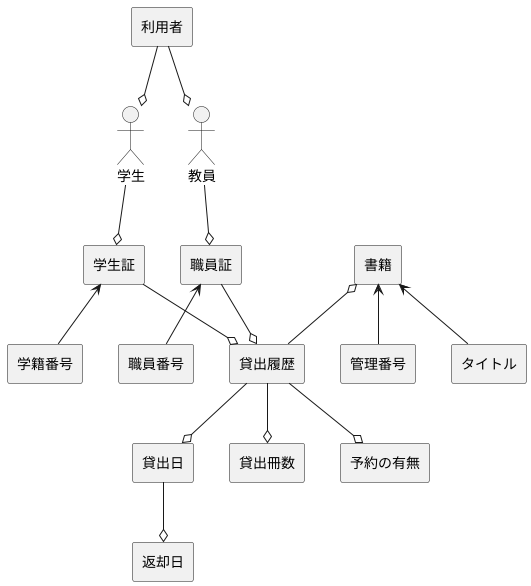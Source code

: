 @startuml
skinparam componentStyle rectangle
actor 学生 
actor 教員 
[利用者] --o 学生
[利用者] --o 教員
学生 --o [学生証]
教員 --o [職員証]
[学生証] --o [貸出履歴]
[職員証] --o [貸出履歴]
[学生証] <-- [学籍番号]
[職員証] <-- [職員番号]
[書籍] o-- [貸出履歴]
[書籍] <-- [タイトル]
[書籍] <-- [管理番号]
[貸出履歴] --o [貸出日]
[貸出日] --o [返却日]
[貸出履歴] --o [貸出冊数]
[貸出履歴] --o [予約の有無]

@enduml